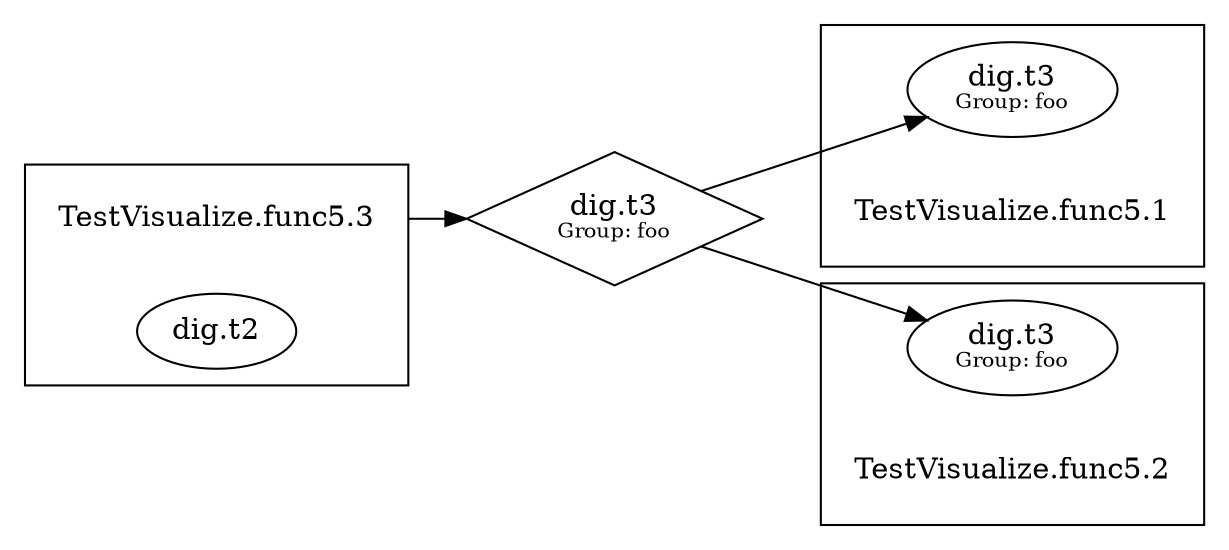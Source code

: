 digraph {
	rankdir=LR;
	graph [compound=true];
	"[type=dig.t3 group=foo]" [shape=diamond label=<dig.t3<BR /><FONT POINT-SIZE="10">Group: foo</FONT>>];
		"[type=dig.t3 group=foo]" -> "dig.t3[group=foo]0";
		"[type=dig.t3 group=foo]" -> "dig.t3[group=foo]1";
		
	
		subgraph cluster_0 {
			constructor_0 [shape=plaintext label="TestVisualize.func5.1"];
			
			"dig.t3[group=foo]0" [label=<dig.t3<BR /><FONT POINT-SIZE="10">Group: foo</FONT>>];
			
		}
		
		
		subgraph cluster_1 {
			constructor_1 [shape=plaintext label="TestVisualize.func5.2"];
			
			"dig.t3[group=foo]1" [label=<dig.t3<BR /><FONT POINT-SIZE="10">Group: foo</FONT>>];
			
		}
		
		
		subgraph cluster_2 {
			constructor_2 [shape=plaintext label="TestVisualize.func5.3"];
			
			"dig.t2" [label=<dig.t2>];
			
		}
		
		
			constructor_2 -> "[type=dig.t3 group=foo]" [ltail=cluster_2];
		
	
}